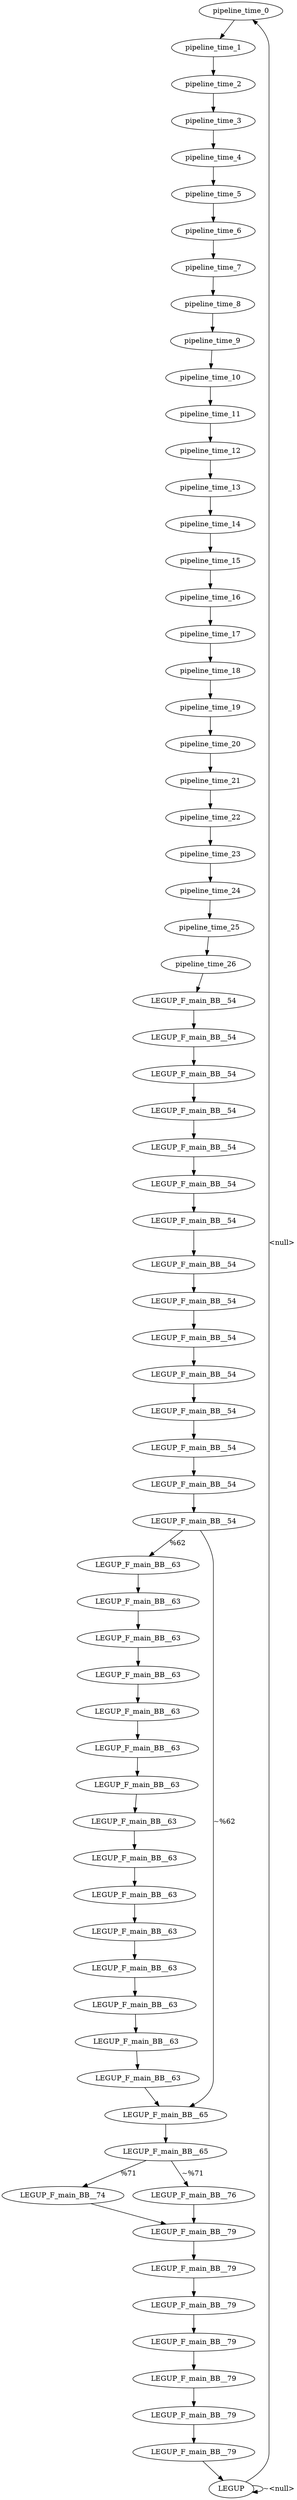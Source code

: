 digraph {
Node0x3ec4080[label="pipeline_time_0"];
Node0x3e770a0[label="LEGUP"];
Node0x3e770a0 -> Node0x3ec4080[label="<null>"];
Node0x3e770a0 -> Node0x3e770a0[label="~<null>"];
Node0x3ecc800[label="pipeline_time_1"];
Node0x3ec4080 -> Node0x3ecc800;
Node0x3ecbc90[label="pipeline_time_2"];
Node0x3ecc800 -> Node0x3ecbc90;
Node0x3ecbb50[label="pipeline_time_3"];
Node0x3ecbc90 -> Node0x3ecbb50;
Node0x3ecba10[label="pipeline_time_4"];
Node0x3ecbb50 -> Node0x3ecba10;
Node0x3ecb8d0[label="pipeline_time_5"];
Node0x3ecba10 -> Node0x3ecb8d0;
Node0x3ecb790[label="pipeline_time_6"];
Node0x3ecb8d0 -> Node0x3ecb790;
Node0x3ecb650[label="pipeline_time_7"];
Node0x3ecb790 -> Node0x3ecb650;
Node0x3ecb510[label="pipeline_time_8"];
Node0x3ecb650 -> Node0x3ecb510;
Node0x3ecb3d0[label="pipeline_time_9"];
Node0x3ecb510 -> Node0x3ecb3d0;
Node0x3ecb290[label="pipeline_time_10"];
Node0x3ecb3d0 -> Node0x3ecb290;
Node0x3ecb150[label="pipeline_time_11"];
Node0x3ecb290 -> Node0x3ecb150;
Node0x3ecb010[label="pipeline_time_12"];
Node0x3ecb150 -> Node0x3ecb010;
Node0x3ecaed0[label="pipeline_time_13"];
Node0x3ecb010 -> Node0x3ecaed0;
Node0x3ecad90[label="pipeline_time_14"];
Node0x3ecaed0 -> Node0x3ecad90;
Node0x3ecac50[label="pipeline_time_15"];
Node0x3ecad90 -> Node0x3ecac50;
Node0x3ecab10[label="pipeline_time_16"];
Node0x3ecac50 -> Node0x3ecab10;
Node0x3eca9d0[label="pipeline_time_17"];
Node0x3ecab10 -> Node0x3eca9d0;
Node0x3eca890[label="pipeline_time_18"];
Node0x3eca9d0 -> Node0x3eca890;
Node0x3eca750[label="pipeline_time_19"];
Node0x3eca890 -> Node0x3eca750;
Node0x3eca610[label="pipeline_time_20"];
Node0x3eca750 -> Node0x3eca610;
Node0x3eca4d0[label="pipeline_time_21"];
Node0x3eca610 -> Node0x3eca4d0;
Node0x3eca390[label="pipeline_time_22"];
Node0x3eca4d0 -> Node0x3eca390;
Node0x3eca250[label="pipeline_time_23"];
Node0x3eca390 -> Node0x3eca250;
Node0x3eca110[label="pipeline_time_24"];
Node0x3eca250 -> Node0x3eca110;
Node0x3ec9fd0[label="pipeline_time_25"];
Node0x3eca110 -> Node0x3ec9fd0;
Node0x3ec9e90[label="pipeline_time_26"];
Node0x3ec9fd0 -> Node0x3ec9e90;
Node0x3ec41c0[label="LEGUP_F_main_BB__54"];
Node0x3ec9e90 -> Node0x3ec41c0;
Node0x3ec4300[label="LEGUP_F_main_BB__54"];
Node0x3ec41c0 -> Node0x3ec4300;
Node0x3ec4440[label="LEGUP_F_main_BB__54"];
Node0x3ec4300 -> Node0x3ec4440;
Node0x3ec4580[label="LEGUP_F_main_BB__54"];
Node0x3ec4440 -> Node0x3ec4580;
Node0x3ec46c0[label="LEGUP_F_main_BB__54"];
Node0x3ec4580 -> Node0x3ec46c0;
Node0x3ec4800[label="LEGUP_F_main_BB__54"];
Node0x3ec46c0 -> Node0x3ec4800;
Node0x3ec4940[label="LEGUP_F_main_BB__54"];
Node0x3ec4800 -> Node0x3ec4940;
Node0x3ec4a80[label="LEGUP_F_main_BB__54"];
Node0x3ec4940 -> Node0x3ec4a80;
Node0x3ec4bc0[label="LEGUP_F_main_BB__54"];
Node0x3ec4a80 -> Node0x3ec4bc0;
Node0x3ec4d00[label="LEGUP_F_main_BB__54"];
Node0x3ec4bc0 -> Node0x3ec4d00;
Node0x3ec4e40[label="LEGUP_F_main_BB__54"];
Node0x3ec4d00 -> Node0x3ec4e40;
Node0x3ec4f80[label="LEGUP_F_main_BB__54"];
Node0x3ec4e40 -> Node0x3ec4f80;
Node0x3ec50c0[label="LEGUP_F_main_BB__54"];
Node0x3ec4f80 -> Node0x3ec50c0;
Node0x3ec5200[label="LEGUP_F_main_BB__54"];
Node0x3ec50c0 -> Node0x3ec5200;
Node0x3ec5340[label="LEGUP_F_main_BB__54"];
Node0x3ec5200 -> Node0x3ec5340;
Node0x3ec5480[label="LEGUP_F_main_BB__63"];
Node0x3ec5340 -> Node0x3ec5480[label="%62"];
Node0x3ec6740[label="LEGUP_F_main_BB__65"];
Node0x3ec5340 -> Node0x3ec6740[label="~%62"];
Node0x3ec55c0[label="LEGUP_F_main_BB__63"];
Node0x3ec5480 -> Node0x3ec55c0;
Node0x3ec5700[label="LEGUP_F_main_BB__63"];
Node0x3ec55c0 -> Node0x3ec5700;
Node0x3ec5840[label="LEGUP_F_main_BB__63"];
Node0x3ec5700 -> Node0x3ec5840;
Node0x3ec5980[label="LEGUP_F_main_BB__63"];
Node0x3ec5840 -> Node0x3ec5980;
Node0x3ec5ac0[label="LEGUP_F_main_BB__63"];
Node0x3ec5980 -> Node0x3ec5ac0;
Node0x3ec5c00[label="LEGUP_F_main_BB__63"];
Node0x3ec5ac0 -> Node0x3ec5c00;
Node0x3ec5d40[label="LEGUP_F_main_BB__63"];
Node0x3ec5c00 -> Node0x3ec5d40;
Node0x3ec5e80[label="LEGUP_F_main_BB__63"];
Node0x3ec5d40 -> Node0x3ec5e80;
Node0x3ec5fc0[label="LEGUP_F_main_BB__63"];
Node0x3ec5e80 -> Node0x3ec5fc0;
Node0x3ec6100[label="LEGUP_F_main_BB__63"];
Node0x3ec5fc0 -> Node0x3ec6100;
Node0x3ec6240[label="LEGUP_F_main_BB__63"];
Node0x3ec6100 -> Node0x3ec6240;
Node0x3ec6380[label="LEGUP_F_main_BB__63"];
Node0x3ec6240 -> Node0x3ec6380;
Node0x3ec64c0[label="LEGUP_F_main_BB__63"];
Node0x3ec6380 -> Node0x3ec64c0;
Node0x3ec6600[label="LEGUP_F_main_BB__63"];
Node0x3ec64c0 -> Node0x3ec6600;
Node0x3ec6600 -> Node0x3ec6740;
Node0x3ec6880[label="LEGUP_F_main_BB__65"];
Node0x3ec6740 -> Node0x3ec6880;
Node0x3ec69c0[label="LEGUP_F_main_BB__74"];
Node0x3ec6880 -> Node0x3ec69c0[label="%71"];
Node0x3ec6b00[label="LEGUP_F_main_BB__76"];
Node0x3ec6880 -> Node0x3ec6b00[label="~%71"];
Node0x3ec6c40[label="LEGUP_F_main_BB__79"];
Node0x3ec69c0 -> Node0x3ec6c40;
Node0x3ec6b00 -> Node0x3ec6c40;
Node0x3ec6f40[label="LEGUP_F_main_BB__79"];
Node0x3ec6c40 -> Node0x3ec6f40;
Node0x3ec7080[label="LEGUP_F_main_BB__79"];
Node0x3ec6f40 -> Node0x3ec7080;
Node0x3ec71c0[label="LEGUP_F_main_BB__79"];
Node0x3ec7080 -> Node0x3ec71c0;
Node0x3ec7300[label="LEGUP_F_main_BB__79"];
Node0x3ec71c0 -> Node0x3ec7300;
Node0x3ec7440[label="LEGUP_F_main_BB__79"];
Node0x3ec7300 -> Node0x3ec7440;
Node0x3ec7580[label="LEGUP_F_main_BB__79"];
Node0x3ec7440 -> Node0x3ec7580;
Node0x3ec7580 -> Node0x3e770a0;
}
